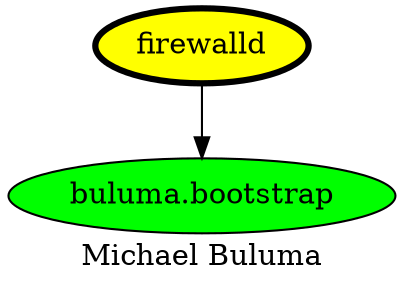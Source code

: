 digraph PhiloDilemma {
  label = "Michael Buluma" ;
  overlap=false
  {
    "firewalld" [fillcolor=yellow style=filled penwidth=3]
    "buluma.bootstrap" [fillcolor=green style=filled]
  }
  "firewalld" -> "buluma.bootstrap"
}
